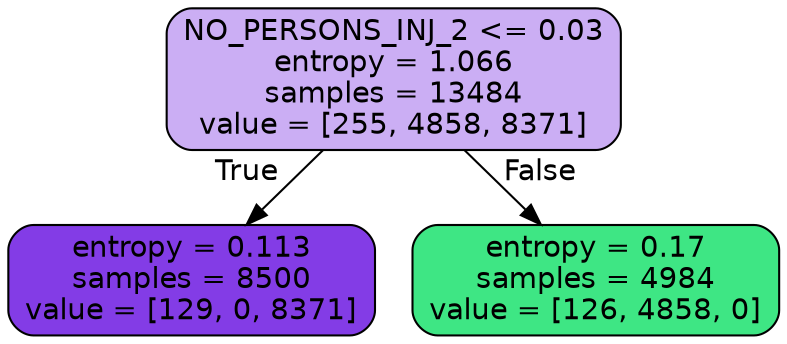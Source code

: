 digraph Tree {
node [shape=box, style="filled, rounded", color="black", fontname=helvetica] ;
edge [fontname=helvetica] ;
0 [label="NO_PERSONS_INJ_2 <= 0.03\nentropy = 1.066\nsamples = 13484\nvalue = [255, 4858, 8371]", fillcolor="#8139e568"] ;
1 [label="entropy = 0.113\nsamples = 8500\nvalue = [129, 0, 8371]", fillcolor="#8139e5fb"] ;
0 -> 1 [labeldistance=2.5, labelangle=45, headlabel="True"] ;
2 [label="entropy = 0.17\nsamples = 4984\nvalue = [126, 4858, 0]", fillcolor="#39e581f8"] ;
0 -> 2 [labeldistance=2.5, labelangle=-45, headlabel="False"] ;
}